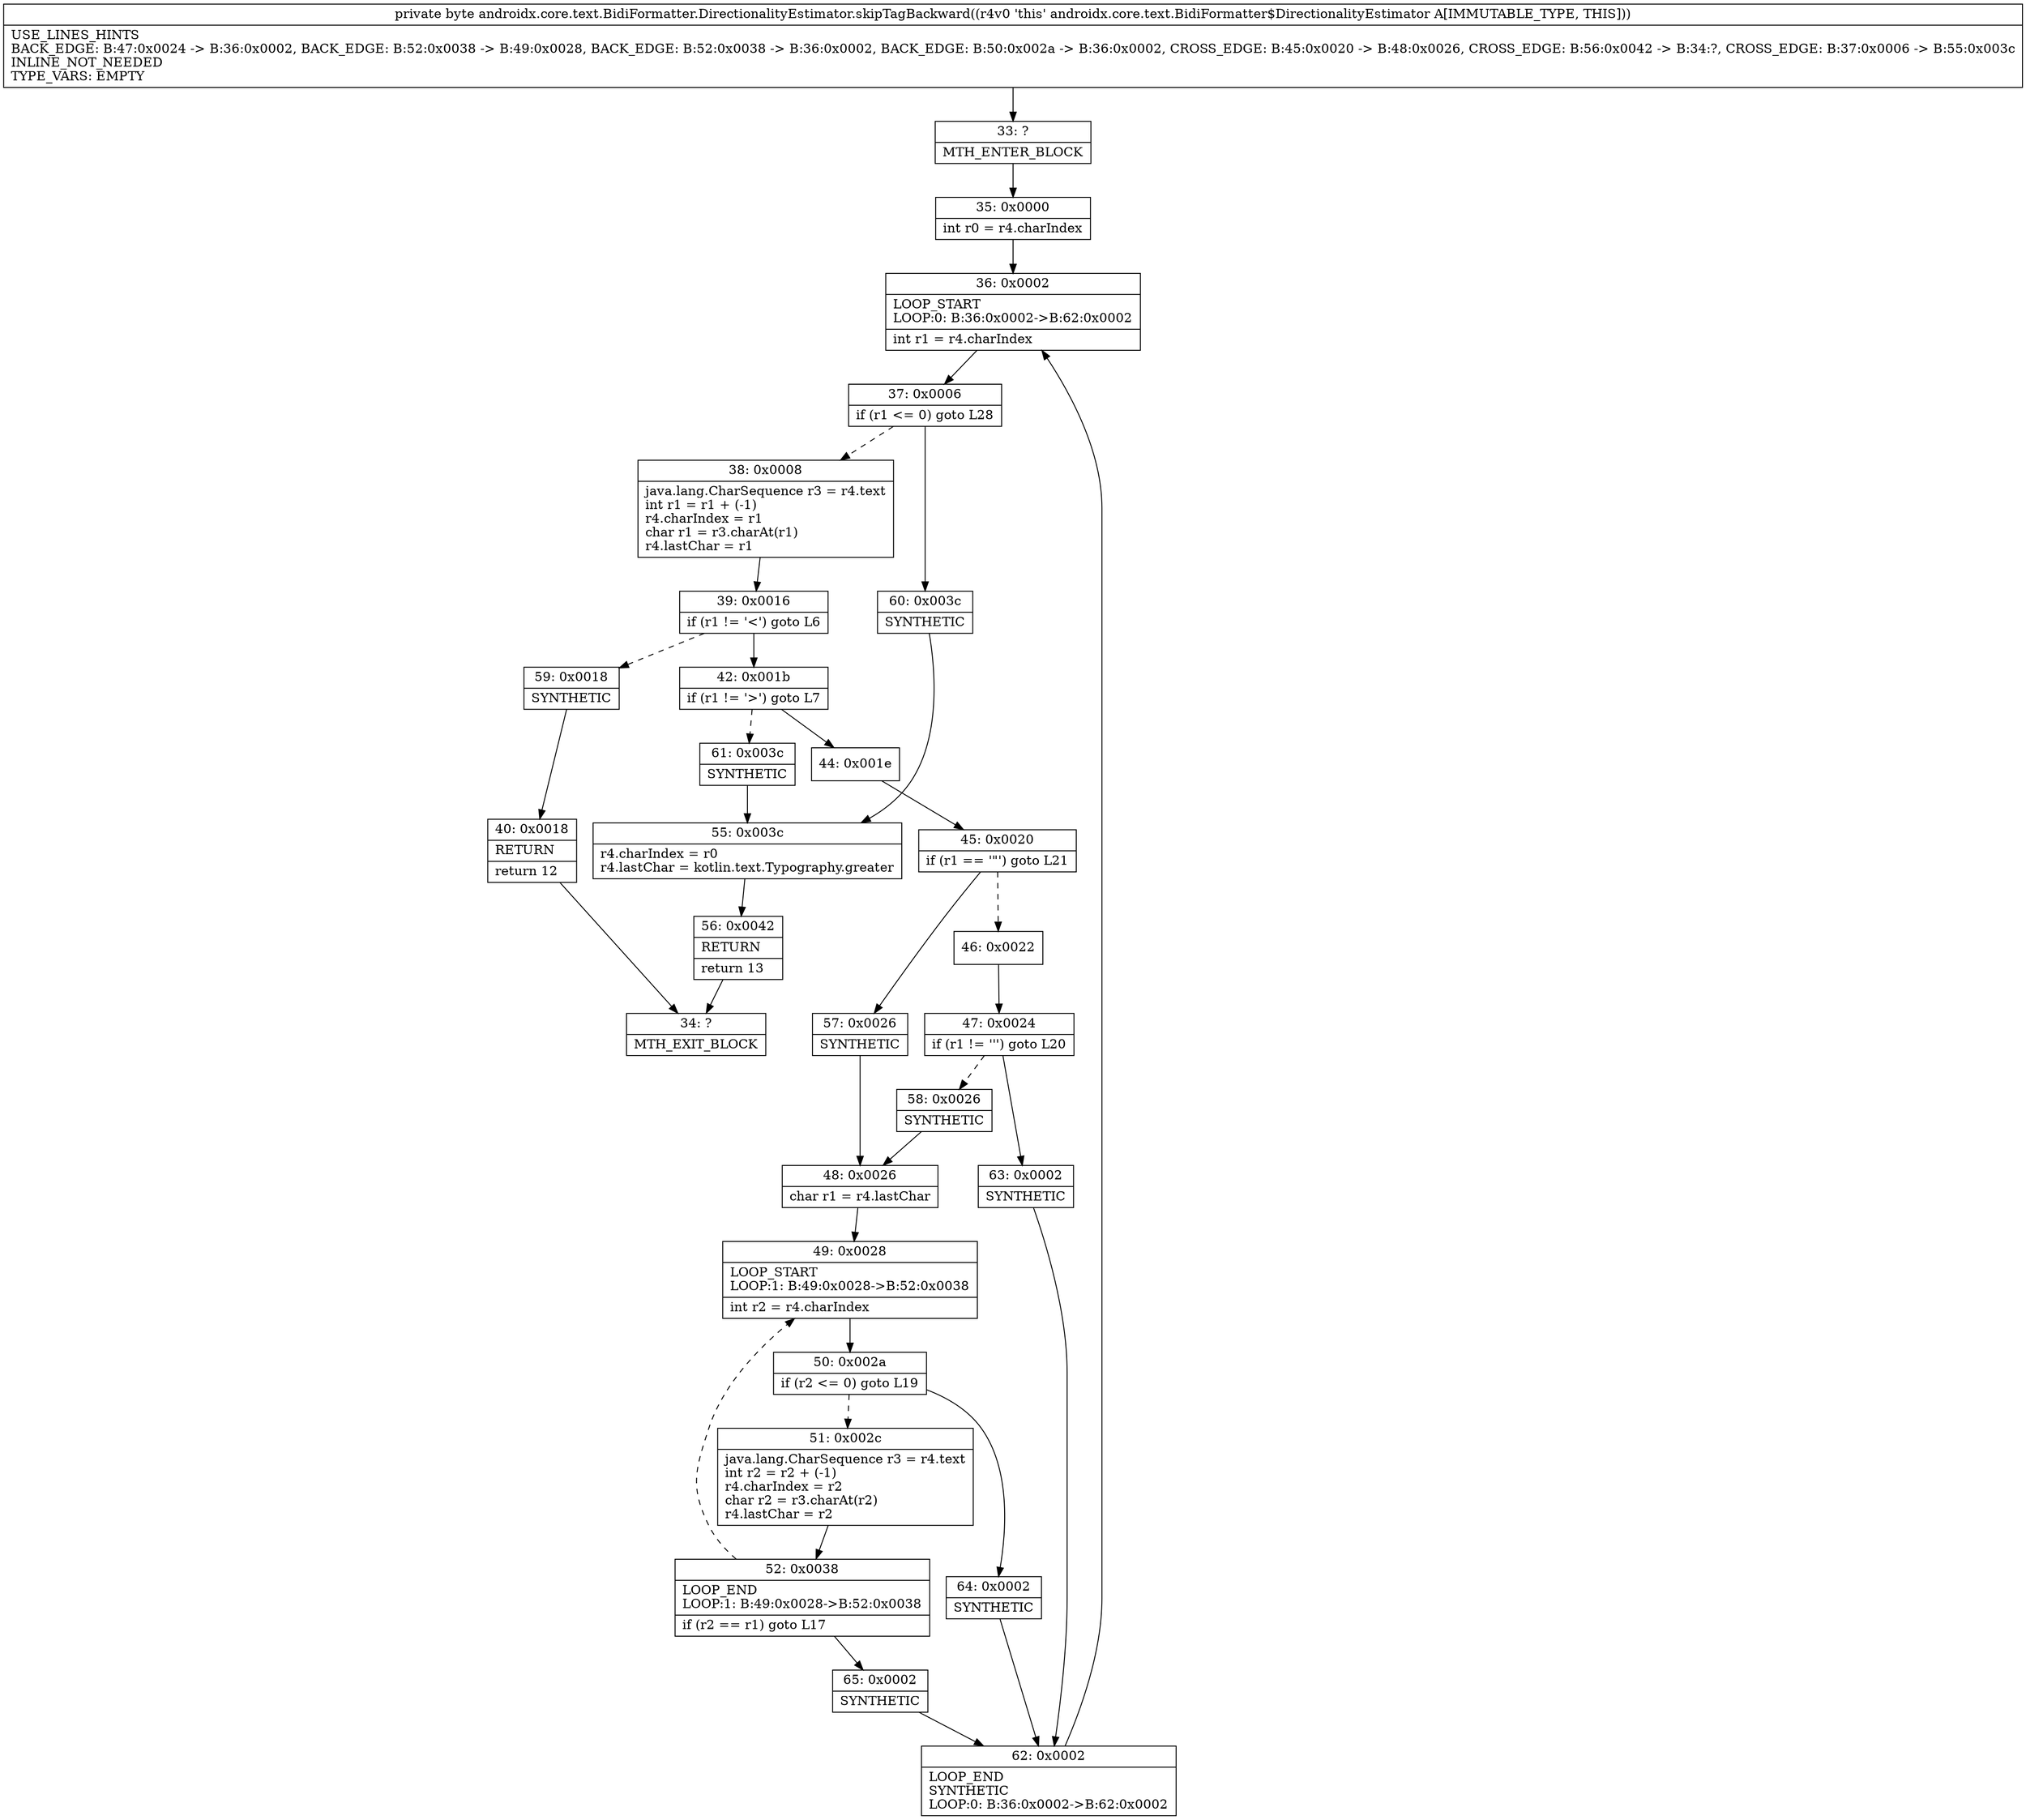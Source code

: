 digraph "CFG forandroidx.core.text.BidiFormatter.DirectionalityEstimator.skipTagBackward()B" {
Node_33 [shape=record,label="{33\:\ ?|MTH_ENTER_BLOCK\l}"];
Node_35 [shape=record,label="{35\:\ 0x0000|int r0 = r4.charIndex\l}"];
Node_36 [shape=record,label="{36\:\ 0x0002|LOOP_START\lLOOP:0: B:36:0x0002\-\>B:62:0x0002\l|int r1 = r4.charIndex\l}"];
Node_37 [shape=record,label="{37\:\ 0x0006|if (r1 \<= 0) goto L28\l}"];
Node_38 [shape=record,label="{38\:\ 0x0008|java.lang.CharSequence r3 = r4.text\lint r1 = r1 + (\-1)\lr4.charIndex = r1\lchar r1 = r3.charAt(r1)\lr4.lastChar = r1\l}"];
Node_39 [shape=record,label="{39\:\ 0x0016|if (r1 != '\<') goto L6\l}"];
Node_42 [shape=record,label="{42\:\ 0x001b|if (r1 != '\>') goto L7\l}"];
Node_44 [shape=record,label="{44\:\ 0x001e}"];
Node_45 [shape=record,label="{45\:\ 0x0020|if (r1 == '\"') goto L21\l}"];
Node_46 [shape=record,label="{46\:\ 0x0022}"];
Node_47 [shape=record,label="{47\:\ 0x0024|if (r1 != ''') goto L20\l}"];
Node_58 [shape=record,label="{58\:\ 0x0026|SYNTHETIC\l}"];
Node_48 [shape=record,label="{48\:\ 0x0026|char r1 = r4.lastChar\l}"];
Node_49 [shape=record,label="{49\:\ 0x0028|LOOP_START\lLOOP:1: B:49:0x0028\-\>B:52:0x0038\l|int r2 = r4.charIndex\l}"];
Node_50 [shape=record,label="{50\:\ 0x002a|if (r2 \<= 0) goto L19\l}"];
Node_51 [shape=record,label="{51\:\ 0x002c|java.lang.CharSequence r3 = r4.text\lint r2 = r2 + (\-1)\lr4.charIndex = r2\lchar r2 = r3.charAt(r2)\lr4.lastChar = r2\l}"];
Node_52 [shape=record,label="{52\:\ 0x0038|LOOP_END\lLOOP:1: B:49:0x0028\-\>B:52:0x0038\l|if (r2 == r1) goto L17\l}"];
Node_65 [shape=record,label="{65\:\ 0x0002|SYNTHETIC\l}"];
Node_62 [shape=record,label="{62\:\ 0x0002|LOOP_END\lSYNTHETIC\lLOOP:0: B:36:0x0002\-\>B:62:0x0002\l}"];
Node_64 [shape=record,label="{64\:\ 0x0002|SYNTHETIC\l}"];
Node_63 [shape=record,label="{63\:\ 0x0002|SYNTHETIC\l}"];
Node_57 [shape=record,label="{57\:\ 0x0026|SYNTHETIC\l}"];
Node_61 [shape=record,label="{61\:\ 0x003c|SYNTHETIC\l}"];
Node_55 [shape=record,label="{55\:\ 0x003c|r4.charIndex = r0\lr4.lastChar = kotlin.text.Typography.greater\l}"];
Node_56 [shape=record,label="{56\:\ 0x0042|RETURN\l|return 13\l}"];
Node_34 [shape=record,label="{34\:\ ?|MTH_EXIT_BLOCK\l}"];
Node_59 [shape=record,label="{59\:\ 0x0018|SYNTHETIC\l}"];
Node_40 [shape=record,label="{40\:\ 0x0018|RETURN\l|return 12\l}"];
Node_60 [shape=record,label="{60\:\ 0x003c|SYNTHETIC\l}"];
MethodNode[shape=record,label="{private byte androidx.core.text.BidiFormatter.DirectionalityEstimator.skipTagBackward((r4v0 'this' androidx.core.text.BidiFormatter$DirectionalityEstimator A[IMMUTABLE_TYPE, THIS]))  | USE_LINES_HINTS\lBACK_EDGE: B:47:0x0024 \-\> B:36:0x0002, BACK_EDGE: B:52:0x0038 \-\> B:49:0x0028, BACK_EDGE: B:52:0x0038 \-\> B:36:0x0002, BACK_EDGE: B:50:0x002a \-\> B:36:0x0002, CROSS_EDGE: B:45:0x0020 \-\> B:48:0x0026, CROSS_EDGE: B:56:0x0042 \-\> B:34:?, CROSS_EDGE: B:37:0x0006 \-\> B:55:0x003c\lINLINE_NOT_NEEDED\lTYPE_VARS: EMPTY\l}"];
MethodNode -> Node_33;Node_33 -> Node_35;
Node_35 -> Node_36;
Node_36 -> Node_37;
Node_37 -> Node_38[style=dashed];
Node_37 -> Node_60;
Node_38 -> Node_39;
Node_39 -> Node_42;
Node_39 -> Node_59[style=dashed];
Node_42 -> Node_44;
Node_42 -> Node_61[style=dashed];
Node_44 -> Node_45;
Node_45 -> Node_46[style=dashed];
Node_45 -> Node_57;
Node_46 -> Node_47;
Node_47 -> Node_58[style=dashed];
Node_47 -> Node_63;
Node_58 -> Node_48;
Node_48 -> Node_49;
Node_49 -> Node_50;
Node_50 -> Node_51[style=dashed];
Node_50 -> Node_64;
Node_51 -> Node_52;
Node_52 -> Node_49[style=dashed];
Node_52 -> Node_65;
Node_65 -> Node_62;
Node_62 -> Node_36;
Node_64 -> Node_62;
Node_63 -> Node_62;
Node_57 -> Node_48;
Node_61 -> Node_55;
Node_55 -> Node_56;
Node_56 -> Node_34;
Node_59 -> Node_40;
Node_40 -> Node_34;
Node_60 -> Node_55;
}


